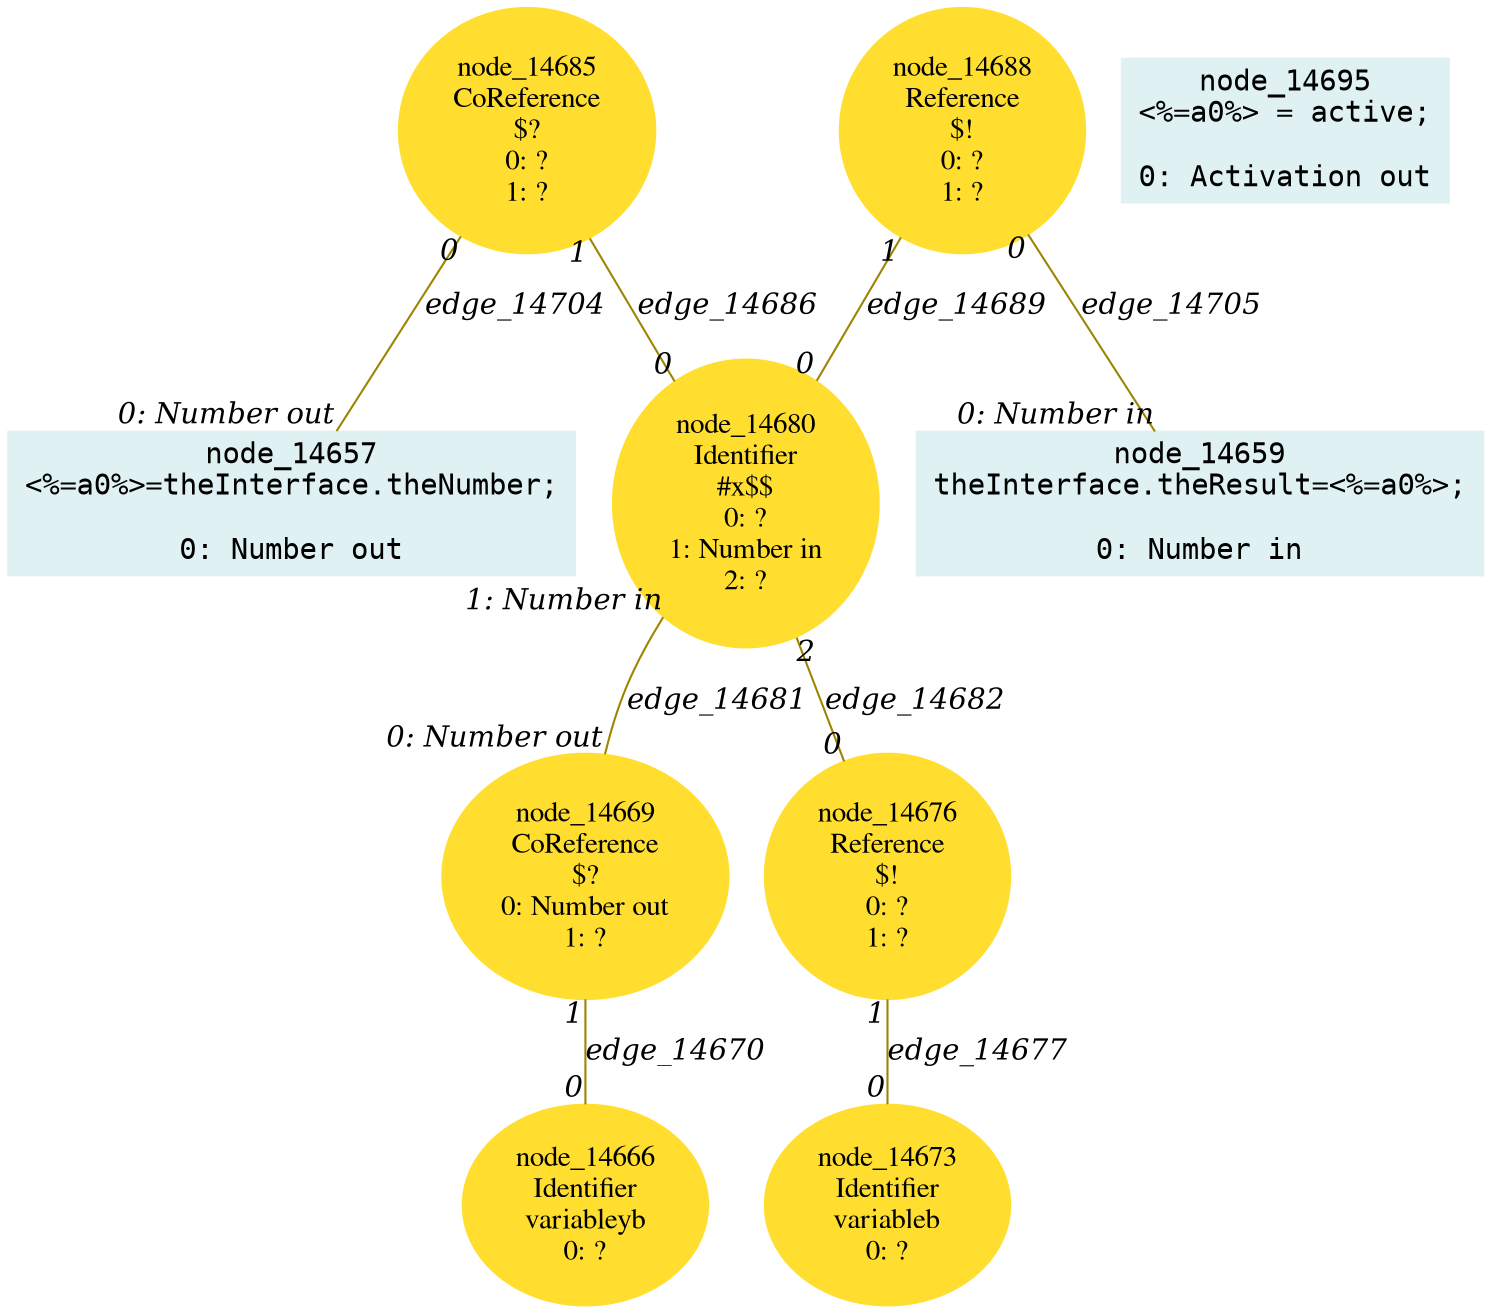 digraph g{node_14657 [shape="box", style="filled", color="#dff1f2", fontname="Courier", label="node_14657
<%=a0%>=theInterface.theNumber;

0: Number out" ]
node_14659 [shape="box", style="filled", color="#dff1f2", fontname="Courier", label="node_14659
theInterface.theResult=<%=a0%>;

0: Number in" ]
node_14666 [shape="ellipse", style="filled", color="#ffde2f", fontname="Times", label="node_14666
Identifier
variableyb
0: ?" ]
node_14669 [shape="ellipse", style="filled", color="#ffde2f", fontname="Times", label="node_14669
CoReference
$?
0: Number out
1: ?" ]
node_14673 [shape="ellipse", style="filled", color="#ffde2f", fontname="Times", label="node_14673
Identifier
variableb
0: ?" ]
node_14676 [shape="ellipse", style="filled", color="#ffde2f", fontname="Times", label="node_14676
Reference
$!
0: ?
1: ?" ]
node_14680 [shape="ellipse", style="filled", color="#ffde2f", fontname="Times", label="node_14680
Identifier
#x$$
0: ?
1: Number in
2: ?" ]
node_14685 [shape="ellipse", style="filled", color="#ffde2f", fontname="Times", label="node_14685
CoReference
$?
0: ?
1: ?" ]
node_14688 [shape="ellipse", style="filled", color="#ffde2f", fontname="Times", label="node_14688
Reference
$!
0: ?
1: ?" ]
node_14695 [shape="box", style="filled", color="#dff1f2", fontname="Courier", label="node_14695
<%=a0%> = active;

0: Activation out" ]
node_14669 -> node_14666 [dir=none, arrowHead=none, fontname="Times-Italic", arrowsize=1, color="#9d8400", label="edge_14670",  headlabel="0", taillabel="1" ]
node_14676 -> node_14673 [dir=none, arrowHead=none, fontname="Times-Italic", arrowsize=1, color="#9d8400", label="edge_14677",  headlabel="0", taillabel="1" ]
node_14680 -> node_14669 [dir=none, arrowHead=none, fontname="Times-Italic", arrowsize=1, color="#9d8400", label="edge_14681",  headlabel="0: Number out", taillabel="1: Number in" ]
node_14680 -> node_14676 [dir=none, arrowHead=none, fontname="Times-Italic", arrowsize=1, color="#9d8400", label="edge_14682",  headlabel="0", taillabel="2" ]
node_14685 -> node_14680 [dir=none, arrowHead=none, fontname="Times-Italic", arrowsize=1, color="#9d8400", label="edge_14686",  headlabel="0", taillabel="1" ]
node_14688 -> node_14680 [dir=none, arrowHead=none, fontname="Times-Italic", arrowsize=1, color="#9d8400", label="edge_14689",  headlabel="0", taillabel="1" ]
node_14685 -> node_14657 [dir=none, arrowHead=none, fontname="Times-Italic", arrowsize=1, color="#9d8400", label="edge_14704",  headlabel="0: Number out", taillabel="0" ]
node_14688 -> node_14659 [dir=none, arrowHead=none, fontname="Times-Italic", arrowsize=1, color="#9d8400", label="edge_14705",  headlabel="0: Number in", taillabel="0" ]
}